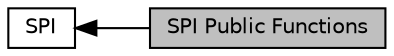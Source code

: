 digraph "SPI Public Functions"
{
  edge [fontname="Helvetica",fontsize="10",labelfontname="Helvetica",labelfontsize="10"];
  node [fontname="Helvetica",fontsize="10",shape=box];
  rankdir=LR;
  Node2 [label="SPI",height=0.2,width=0.4,color="black", fillcolor="white", style="filled",URL="$da/d45/group__SPI.html",tooltip="This package provides the core capabilities for spi functions."];
  Node1 [label="SPI Public Functions",height=0.2,width=0.4,color="black", fillcolor="grey75", style="filled", fontcolor="black",tooltip=" "];
  Node2->Node1 [shape=plaintext, dir="back", style="solid"];
}
